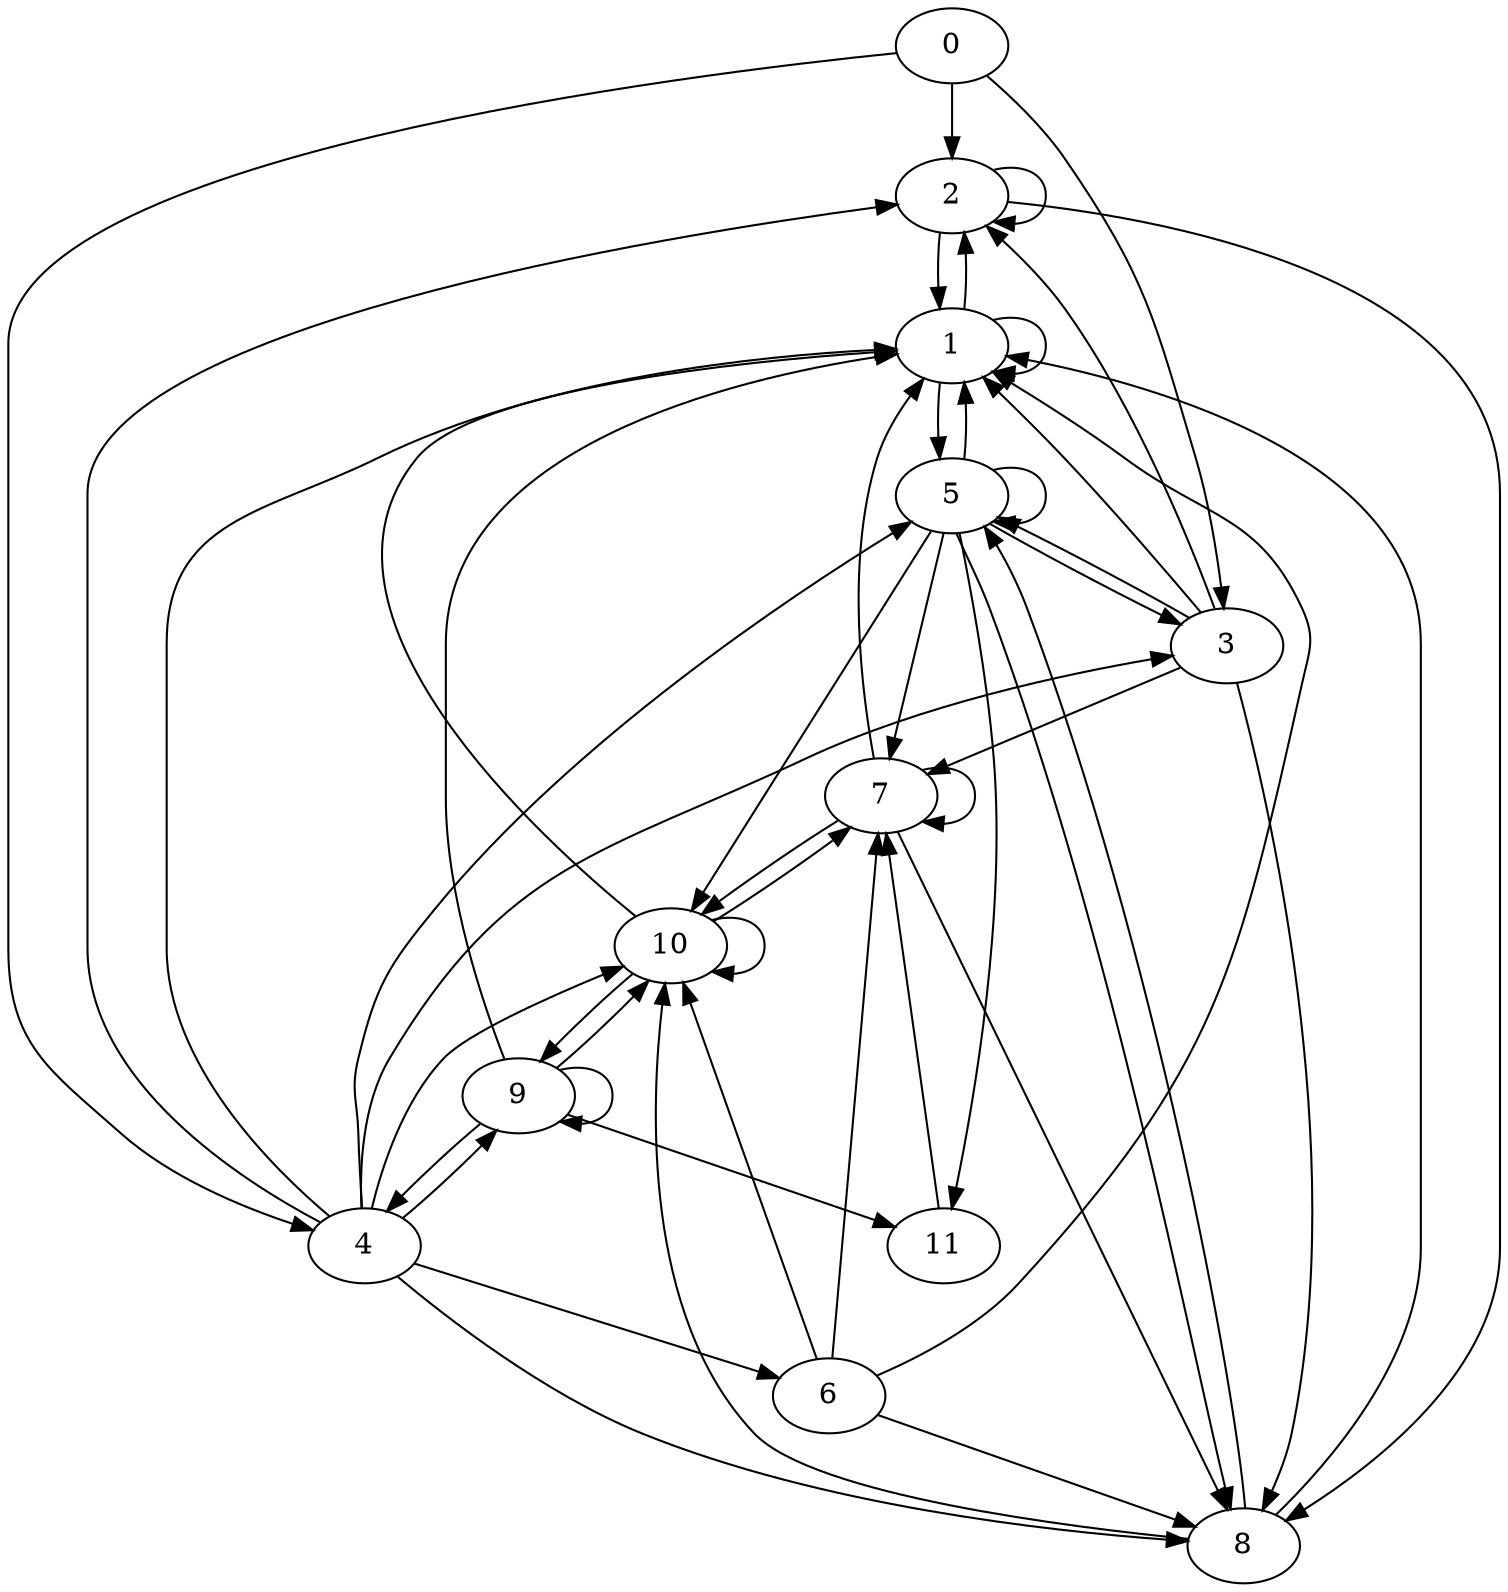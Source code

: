 digraph G {
0->2;
0->3;
0->4;
1->1;
1->2;
1->5;
2->1;
2->2;
2->8;
3->1;
3->2;
3->5;
3->7;
3->8;
4->1;
4->2;
4->3;
4->5;
4->6;
4->8;
4->9;
4->10;
5->1;
5->3;
5->5;
5->7;
5->8;
5->10;
5->11;
6->1;
6->7;
6->8;
6->10;
7->1;
7->7;
7->8;
7->10;
8->1;
8->5;
8->10;
9->1;
9->4;
9->9;
9->10;
9->11;
10->1;
10->7;
10->9;
10->10;
11->7;
}